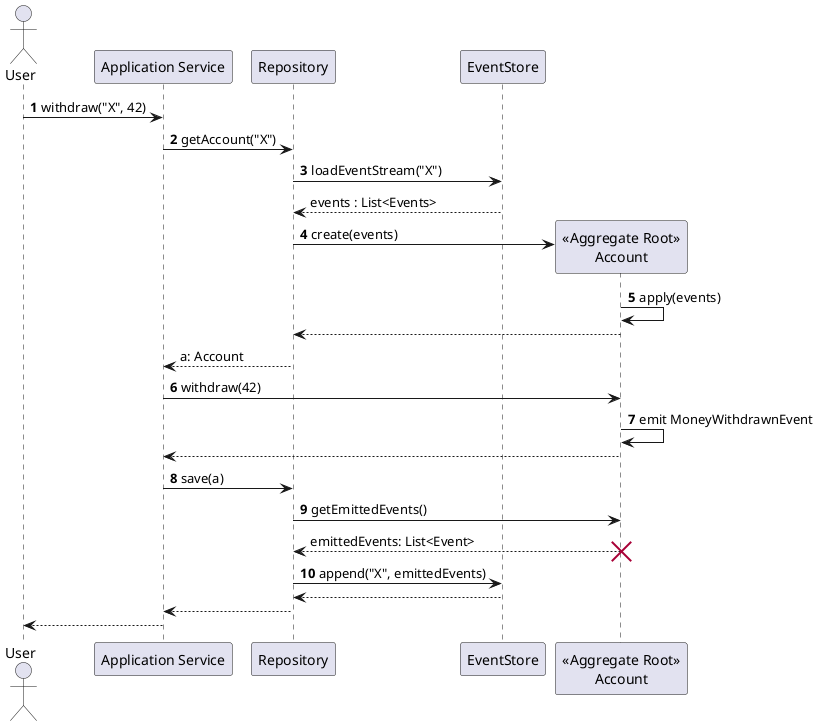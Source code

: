 @startuml

actor "User" as U
participant "Application Service" as AS
participant "Repository" as R
participant "EventStore" as ES
U -> AS: **1** withdraw("X", 42)
AS -> R: **2** getAccount("X")
R -> ES: **3** loadEventStream("X")
R <-- ES: events : List<Events>
create "<<Aggregate Root>>\nAccount" as A
R ->  A: **4** create(events)
A -> A: **5** apply(events)
R <-- A
AS <-- R: a: Account
AS -> A: **6** withdraw(42)
A -> A: **7** emit MoneyWithdrawnEvent
AS <-- A 
AS -> R: **8** save(a)
R -> A: **9** getEmittedEvents()
R <-- A: emittedEvents: List<Event>
destroy A
R -> ES: **10** append("X", emittedEvents)
R <-- ES
AS <-- R
U <-- AS

@enduml